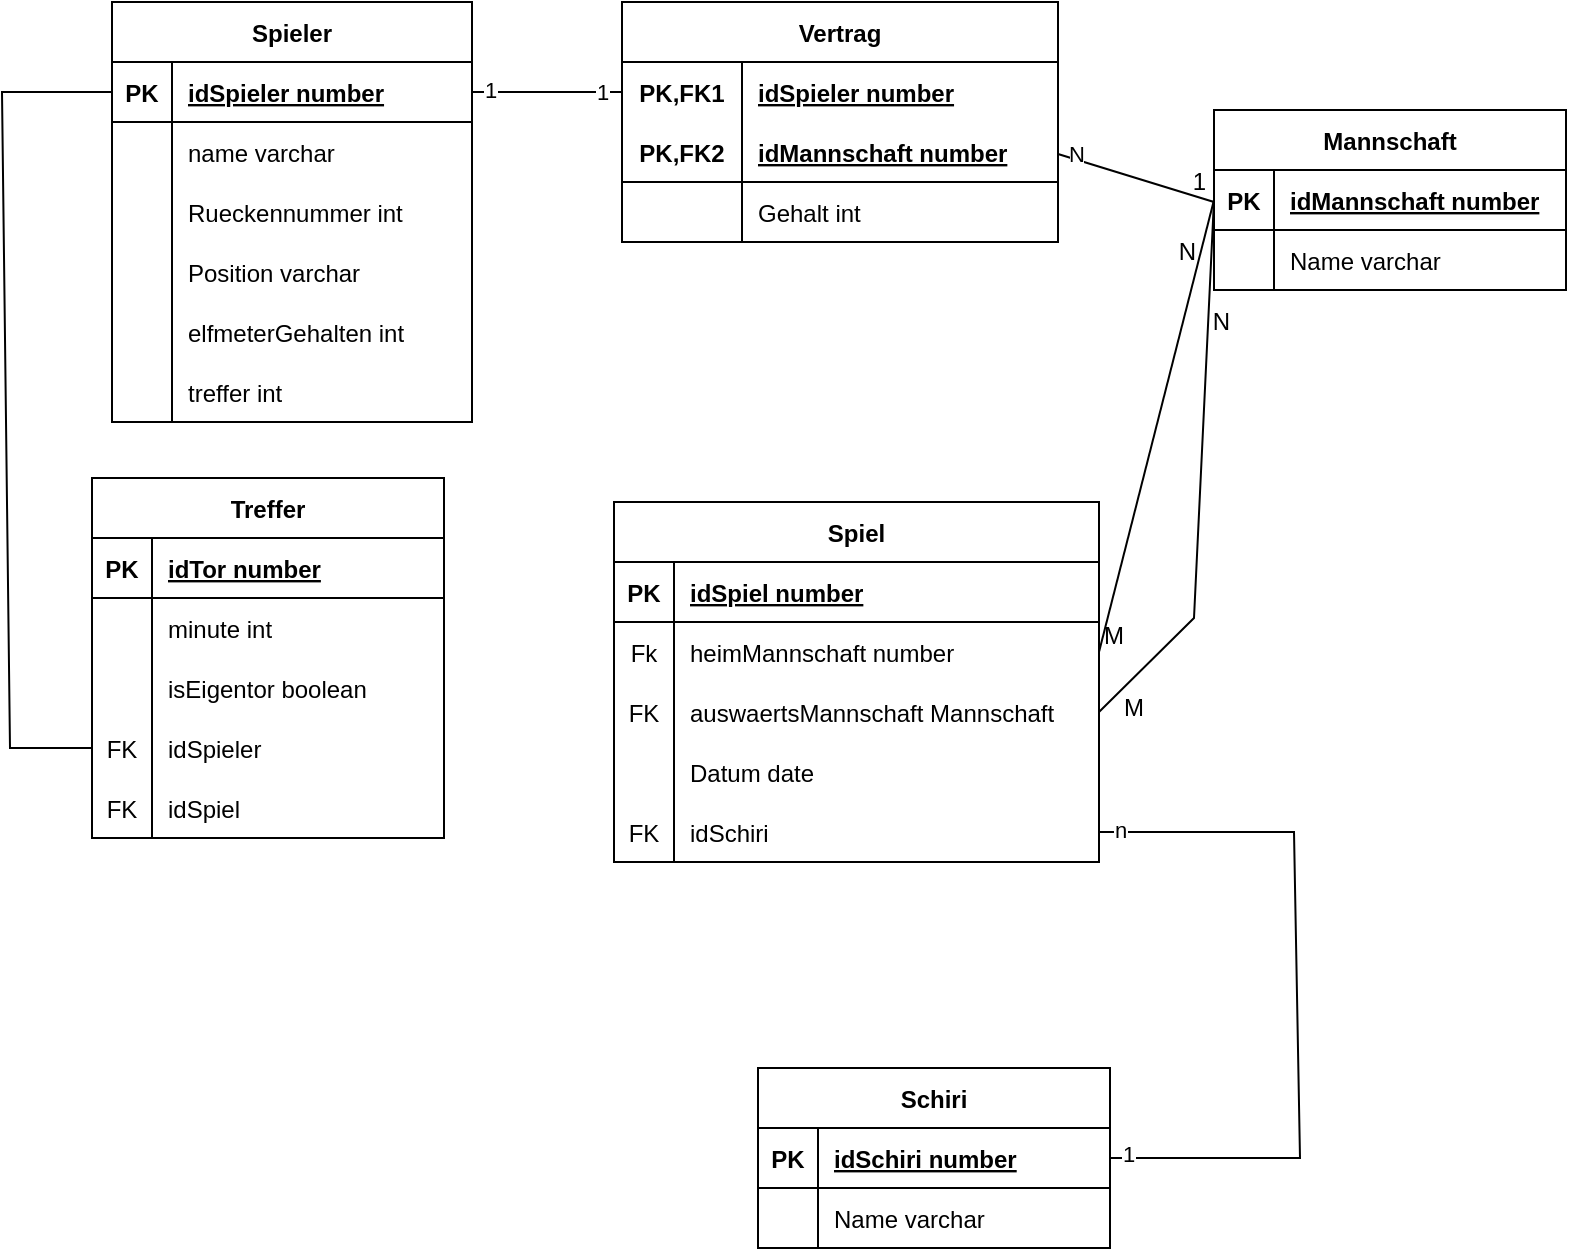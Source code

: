 <mxfile version="20.2.7" type="github"><diagram id="WNJaf0Pe36c9Ho2RV8W4" name="Seite-1"><mxGraphModel dx="1672" dy="780" grid="0" gridSize="10" guides="1" tooltips="1" connect="1" arrows="1" fold="1" page="1" pageScale="1" pageWidth="827" pageHeight="1169" math="0" shadow="0"><root><mxCell id="0"/><mxCell id="1" parent="0"/><mxCell id="cShWyZy-k5d9fnmGeDRB-5" value="Spieler" style="shape=table;startSize=30;container=1;collapsible=1;childLayout=tableLayout;fixedRows=1;rowLines=0;fontStyle=1;align=center;resizeLast=1;" vertex="1" parent="1"><mxGeometry x="86" y="43" width="180" height="210" as="geometry"/></mxCell><mxCell id="cShWyZy-k5d9fnmGeDRB-6" value="" style="shape=tableRow;horizontal=0;startSize=0;swimlaneHead=0;swimlaneBody=0;fillColor=none;collapsible=0;dropTarget=0;points=[[0,0.5],[1,0.5]];portConstraint=eastwest;top=0;left=0;right=0;bottom=1;" vertex="1" parent="cShWyZy-k5d9fnmGeDRB-5"><mxGeometry y="30" width="180" height="30" as="geometry"/></mxCell><mxCell id="cShWyZy-k5d9fnmGeDRB-7" value="PK" style="shape=partialRectangle;connectable=0;fillColor=none;top=0;left=0;bottom=0;right=0;fontStyle=1;overflow=hidden;" vertex="1" parent="cShWyZy-k5d9fnmGeDRB-6"><mxGeometry width="30" height="30" as="geometry"><mxRectangle width="30" height="30" as="alternateBounds"/></mxGeometry></mxCell><mxCell id="cShWyZy-k5d9fnmGeDRB-8" value="idSpieler  number" style="shape=partialRectangle;connectable=0;fillColor=none;top=0;left=0;bottom=0;right=0;align=left;spacingLeft=6;fontStyle=5;overflow=hidden;" vertex="1" parent="cShWyZy-k5d9fnmGeDRB-6"><mxGeometry x="30" width="150" height="30" as="geometry"><mxRectangle width="150" height="30" as="alternateBounds"/></mxGeometry></mxCell><mxCell id="cShWyZy-k5d9fnmGeDRB-222" value="" style="shape=tableRow;horizontal=0;startSize=0;swimlaneHead=0;swimlaneBody=0;fillColor=none;collapsible=0;dropTarget=0;points=[[0,0.5],[1,0.5]];portConstraint=eastwest;top=0;left=0;right=0;bottom=0;" vertex="1" parent="cShWyZy-k5d9fnmGeDRB-5"><mxGeometry y="60" width="180" height="30" as="geometry"/></mxCell><mxCell id="cShWyZy-k5d9fnmGeDRB-223" value="" style="shape=partialRectangle;connectable=0;fillColor=none;top=0;left=0;bottom=0;right=0;editable=1;overflow=hidden;" vertex="1" parent="cShWyZy-k5d9fnmGeDRB-222"><mxGeometry width="30" height="30" as="geometry"><mxRectangle width="30" height="30" as="alternateBounds"/></mxGeometry></mxCell><mxCell id="cShWyZy-k5d9fnmGeDRB-224" value="name varchar" style="shape=partialRectangle;connectable=0;fillColor=none;top=0;left=0;bottom=0;right=0;align=left;spacingLeft=6;overflow=hidden;" vertex="1" parent="cShWyZy-k5d9fnmGeDRB-222"><mxGeometry x="30" width="150" height="30" as="geometry"><mxRectangle width="150" height="30" as="alternateBounds"/></mxGeometry></mxCell><mxCell id="cShWyZy-k5d9fnmGeDRB-15" value="" style="shape=tableRow;horizontal=0;startSize=0;swimlaneHead=0;swimlaneBody=0;fillColor=none;collapsible=0;dropTarget=0;points=[[0,0.5],[1,0.5]];portConstraint=eastwest;top=0;left=0;right=0;bottom=0;" vertex="1" parent="cShWyZy-k5d9fnmGeDRB-5"><mxGeometry y="90" width="180" height="30" as="geometry"/></mxCell><mxCell id="cShWyZy-k5d9fnmGeDRB-16" value="" style="shape=partialRectangle;connectable=0;fillColor=none;top=0;left=0;bottom=0;right=0;editable=1;overflow=hidden;" vertex="1" parent="cShWyZy-k5d9fnmGeDRB-15"><mxGeometry width="30" height="30" as="geometry"><mxRectangle width="30" height="30" as="alternateBounds"/></mxGeometry></mxCell><mxCell id="cShWyZy-k5d9fnmGeDRB-17" value="Rueckennummer int" style="shape=partialRectangle;connectable=0;fillColor=none;top=0;left=0;bottom=0;right=0;align=left;spacingLeft=6;overflow=hidden;" vertex="1" parent="cShWyZy-k5d9fnmGeDRB-15"><mxGeometry x="30" width="150" height="30" as="geometry"><mxRectangle width="150" height="30" as="alternateBounds"/></mxGeometry></mxCell><mxCell id="cShWyZy-k5d9fnmGeDRB-178" value="" style="shape=tableRow;horizontal=0;startSize=0;swimlaneHead=0;swimlaneBody=0;fillColor=none;collapsible=0;dropTarget=0;points=[[0,0.5],[1,0.5]];portConstraint=eastwest;top=0;left=0;right=0;bottom=0;" vertex="1" parent="cShWyZy-k5d9fnmGeDRB-5"><mxGeometry y="120" width="180" height="30" as="geometry"/></mxCell><mxCell id="cShWyZy-k5d9fnmGeDRB-179" value="" style="shape=partialRectangle;connectable=0;fillColor=none;top=0;left=0;bottom=0;right=0;editable=1;overflow=hidden;" vertex="1" parent="cShWyZy-k5d9fnmGeDRB-178"><mxGeometry width="30" height="30" as="geometry"><mxRectangle width="30" height="30" as="alternateBounds"/></mxGeometry></mxCell><mxCell id="cShWyZy-k5d9fnmGeDRB-180" value="Position varchar" style="shape=partialRectangle;connectable=0;fillColor=none;top=0;left=0;bottom=0;right=0;align=left;spacingLeft=6;overflow=hidden;" vertex="1" parent="cShWyZy-k5d9fnmGeDRB-178"><mxGeometry x="30" width="150" height="30" as="geometry"><mxRectangle width="150" height="30" as="alternateBounds"/></mxGeometry></mxCell><mxCell id="cShWyZy-k5d9fnmGeDRB-18" value="" style="shape=tableRow;horizontal=0;startSize=0;swimlaneHead=0;swimlaneBody=0;fillColor=none;collapsible=0;dropTarget=0;points=[[0,0.5],[1,0.5]];portConstraint=eastwest;top=0;left=0;right=0;bottom=0;" vertex="1" parent="cShWyZy-k5d9fnmGeDRB-5"><mxGeometry y="150" width="180" height="30" as="geometry"/></mxCell><mxCell id="cShWyZy-k5d9fnmGeDRB-19" value="" style="shape=partialRectangle;connectable=0;fillColor=none;top=0;left=0;bottom=0;right=0;editable=1;overflow=hidden;" vertex="1" parent="cShWyZy-k5d9fnmGeDRB-18"><mxGeometry width="30" height="30" as="geometry"><mxRectangle width="30" height="30" as="alternateBounds"/></mxGeometry></mxCell><mxCell id="cShWyZy-k5d9fnmGeDRB-20" value="elfmeterGehalten int" style="shape=partialRectangle;connectable=0;fillColor=none;top=0;left=0;bottom=0;right=0;align=left;spacingLeft=6;overflow=hidden;" vertex="1" parent="cShWyZy-k5d9fnmGeDRB-18"><mxGeometry x="30" width="150" height="30" as="geometry"><mxRectangle width="150" height="30" as="alternateBounds"/></mxGeometry></mxCell><mxCell id="cShWyZy-k5d9fnmGeDRB-21" value="" style="shape=tableRow;horizontal=0;startSize=0;swimlaneHead=0;swimlaneBody=0;fillColor=none;collapsible=0;dropTarget=0;points=[[0,0.5],[1,0.5]];portConstraint=eastwest;top=0;left=0;right=0;bottom=0;" vertex="1" parent="cShWyZy-k5d9fnmGeDRB-5"><mxGeometry y="180" width="180" height="30" as="geometry"/></mxCell><mxCell id="cShWyZy-k5d9fnmGeDRB-22" value="" style="shape=partialRectangle;connectable=0;fillColor=none;top=0;left=0;bottom=0;right=0;editable=1;overflow=hidden;" vertex="1" parent="cShWyZy-k5d9fnmGeDRB-21"><mxGeometry width="30" height="30" as="geometry"><mxRectangle width="30" height="30" as="alternateBounds"/></mxGeometry></mxCell><mxCell id="cShWyZy-k5d9fnmGeDRB-23" value="treffer int" style="shape=partialRectangle;connectable=0;fillColor=none;top=0;left=0;bottom=0;right=0;align=left;spacingLeft=6;overflow=hidden;" vertex="1" parent="cShWyZy-k5d9fnmGeDRB-21"><mxGeometry x="30" width="150" height="30" as="geometry"><mxRectangle width="150" height="30" as="alternateBounds"/></mxGeometry></mxCell><mxCell id="cShWyZy-k5d9fnmGeDRB-43" value="Mannschaft" style="shape=table;startSize=30;container=1;collapsible=1;childLayout=tableLayout;fixedRows=1;rowLines=0;fontStyle=1;align=center;resizeLast=1;" vertex="1" parent="1"><mxGeometry x="637" y="97" width="176" height="90" as="geometry"/></mxCell><mxCell id="cShWyZy-k5d9fnmGeDRB-44" value="" style="shape=tableRow;horizontal=0;startSize=0;swimlaneHead=0;swimlaneBody=0;fillColor=none;collapsible=0;dropTarget=0;points=[[0,0.5],[1,0.5]];portConstraint=eastwest;top=0;left=0;right=0;bottom=1;" vertex="1" parent="cShWyZy-k5d9fnmGeDRB-43"><mxGeometry y="30" width="176" height="30" as="geometry"/></mxCell><mxCell id="cShWyZy-k5d9fnmGeDRB-45" value="PK" style="shape=partialRectangle;connectable=0;fillColor=none;top=0;left=0;bottom=0;right=0;fontStyle=1;overflow=hidden;" vertex="1" parent="cShWyZy-k5d9fnmGeDRB-44"><mxGeometry width="30" height="30" as="geometry"><mxRectangle width="30" height="30" as="alternateBounds"/></mxGeometry></mxCell><mxCell id="cShWyZy-k5d9fnmGeDRB-46" value="idMannschaft  number" style="shape=partialRectangle;connectable=0;fillColor=none;top=0;left=0;bottom=0;right=0;align=left;spacingLeft=6;fontStyle=5;overflow=hidden;" vertex="1" parent="cShWyZy-k5d9fnmGeDRB-44"><mxGeometry x="30" width="146" height="30" as="geometry"><mxRectangle width="146" height="30" as="alternateBounds"/></mxGeometry></mxCell><mxCell id="cShWyZy-k5d9fnmGeDRB-47" value="" style="shape=tableRow;horizontal=0;startSize=0;swimlaneHead=0;swimlaneBody=0;fillColor=none;collapsible=0;dropTarget=0;points=[[0,0.5],[1,0.5]];portConstraint=eastwest;top=0;left=0;right=0;bottom=0;" vertex="1" parent="cShWyZy-k5d9fnmGeDRB-43"><mxGeometry y="60" width="176" height="30" as="geometry"/></mxCell><mxCell id="cShWyZy-k5d9fnmGeDRB-48" value="" style="shape=partialRectangle;connectable=0;fillColor=none;top=0;left=0;bottom=0;right=0;editable=1;overflow=hidden;" vertex="1" parent="cShWyZy-k5d9fnmGeDRB-47"><mxGeometry width="30" height="30" as="geometry"><mxRectangle width="30" height="30" as="alternateBounds"/></mxGeometry></mxCell><mxCell id="cShWyZy-k5d9fnmGeDRB-49" value="Name varchar" style="shape=partialRectangle;connectable=0;fillColor=none;top=0;left=0;bottom=0;right=0;align=left;spacingLeft=6;overflow=hidden;" vertex="1" parent="cShWyZy-k5d9fnmGeDRB-47"><mxGeometry x="30" width="146" height="30" as="geometry"><mxRectangle width="146" height="30" as="alternateBounds"/></mxGeometry></mxCell><mxCell id="cShWyZy-k5d9fnmGeDRB-62" value="Schiri" style="shape=table;startSize=30;container=1;collapsible=1;childLayout=tableLayout;fixedRows=1;rowLines=0;fontStyle=1;align=center;resizeLast=1;" vertex="1" parent="1"><mxGeometry x="409" y="576" width="176" height="90" as="geometry"/></mxCell><mxCell id="cShWyZy-k5d9fnmGeDRB-63" value="" style="shape=tableRow;horizontal=0;startSize=0;swimlaneHead=0;swimlaneBody=0;fillColor=none;collapsible=0;dropTarget=0;points=[[0,0.5],[1,0.5]];portConstraint=eastwest;top=0;left=0;right=0;bottom=1;" vertex="1" parent="cShWyZy-k5d9fnmGeDRB-62"><mxGeometry y="30" width="176" height="30" as="geometry"/></mxCell><mxCell id="cShWyZy-k5d9fnmGeDRB-64" value="PK" style="shape=partialRectangle;connectable=0;fillColor=none;top=0;left=0;bottom=0;right=0;fontStyle=1;overflow=hidden;" vertex="1" parent="cShWyZy-k5d9fnmGeDRB-63"><mxGeometry width="30" height="30" as="geometry"><mxRectangle width="30" height="30" as="alternateBounds"/></mxGeometry></mxCell><mxCell id="cShWyZy-k5d9fnmGeDRB-65" value="idSchiri  number" style="shape=partialRectangle;connectable=0;fillColor=none;top=0;left=0;bottom=0;right=0;align=left;spacingLeft=6;fontStyle=5;overflow=hidden;" vertex="1" parent="cShWyZy-k5d9fnmGeDRB-63"><mxGeometry x="30" width="146" height="30" as="geometry"><mxRectangle width="146" height="30" as="alternateBounds"/></mxGeometry></mxCell><mxCell id="cShWyZy-k5d9fnmGeDRB-66" value="" style="shape=tableRow;horizontal=0;startSize=0;swimlaneHead=0;swimlaneBody=0;fillColor=none;collapsible=0;dropTarget=0;points=[[0,0.5],[1,0.5]];portConstraint=eastwest;top=0;left=0;right=0;bottom=0;" vertex="1" parent="cShWyZy-k5d9fnmGeDRB-62"><mxGeometry y="60" width="176" height="30" as="geometry"/></mxCell><mxCell id="cShWyZy-k5d9fnmGeDRB-67" value="" style="shape=partialRectangle;connectable=0;fillColor=none;top=0;left=0;bottom=0;right=0;editable=1;overflow=hidden;" vertex="1" parent="cShWyZy-k5d9fnmGeDRB-66"><mxGeometry width="30" height="30" as="geometry"><mxRectangle width="30" height="30" as="alternateBounds"/></mxGeometry></mxCell><mxCell id="cShWyZy-k5d9fnmGeDRB-68" value="Name varchar" style="shape=partialRectangle;connectable=0;fillColor=none;top=0;left=0;bottom=0;right=0;align=left;spacingLeft=6;overflow=hidden;" vertex="1" parent="cShWyZy-k5d9fnmGeDRB-66"><mxGeometry x="30" width="146" height="30" as="geometry"><mxRectangle width="146" height="30" as="alternateBounds"/></mxGeometry></mxCell><mxCell id="cShWyZy-k5d9fnmGeDRB-81" value="Spiel" style="shape=table;startSize=30;container=1;collapsible=1;childLayout=tableLayout;fixedRows=1;rowLines=0;fontStyle=1;align=center;resizeLast=1;" vertex="1" parent="1"><mxGeometry x="337" y="293" width="242.5" height="180" as="geometry"/></mxCell><mxCell id="cShWyZy-k5d9fnmGeDRB-82" value="" style="shape=tableRow;horizontal=0;startSize=0;swimlaneHead=0;swimlaneBody=0;fillColor=none;collapsible=0;dropTarget=0;points=[[0,0.5],[1,0.5]];portConstraint=eastwest;top=0;left=0;right=0;bottom=1;" vertex="1" parent="cShWyZy-k5d9fnmGeDRB-81"><mxGeometry y="30" width="242.5" height="30" as="geometry"/></mxCell><mxCell id="cShWyZy-k5d9fnmGeDRB-83" value="PK" style="shape=partialRectangle;connectable=0;fillColor=none;top=0;left=0;bottom=0;right=0;fontStyle=1;overflow=hidden;" vertex="1" parent="cShWyZy-k5d9fnmGeDRB-82"><mxGeometry width="30" height="30" as="geometry"><mxRectangle width="30" height="30" as="alternateBounds"/></mxGeometry></mxCell><mxCell id="cShWyZy-k5d9fnmGeDRB-84" value="idSpiel  number" style="shape=partialRectangle;connectable=0;fillColor=none;top=0;left=0;bottom=0;right=0;align=left;spacingLeft=6;fontStyle=5;overflow=hidden;" vertex="1" parent="cShWyZy-k5d9fnmGeDRB-82"><mxGeometry x="30" width="212.5" height="30" as="geometry"><mxRectangle width="212.5" height="30" as="alternateBounds"/></mxGeometry></mxCell><mxCell id="cShWyZy-k5d9fnmGeDRB-85" value="" style="shape=tableRow;horizontal=0;startSize=0;swimlaneHead=0;swimlaneBody=0;fillColor=none;collapsible=0;dropTarget=0;points=[[0,0.5],[1,0.5]];portConstraint=eastwest;top=0;left=0;right=0;bottom=0;" vertex="1" parent="cShWyZy-k5d9fnmGeDRB-81"><mxGeometry y="60" width="242.5" height="30" as="geometry"/></mxCell><mxCell id="cShWyZy-k5d9fnmGeDRB-86" value="Fk" style="shape=partialRectangle;connectable=0;fillColor=none;top=0;left=0;bottom=0;right=0;editable=1;overflow=hidden;" vertex="1" parent="cShWyZy-k5d9fnmGeDRB-85"><mxGeometry width="30" height="30" as="geometry"><mxRectangle width="30" height="30" as="alternateBounds"/></mxGeometry></mxCell><mxCell id="cShWyZy-k5d9fnmGeDRB-87" value="heimMannschaft number" style="shape=partialRectangle;connectable=0;fillColor=none;top=0;left=0;bottom=0;right=0;align=left;spacingLeft=6;overflow=hidden;" vertex="1" parent="cShWyZy-k5d9fnmGeDRB-85"><mxGeometry x="30" width="212.5" height="30" as="geometry"><mxRectangle width="212.5" height="30" as="alternateBounds"/></mxGeometry></mxCell><mxCell id="cShWyZy-k5d9fnmGeDRB-88" value="" style="shape=tableRow;horizontal=0;startSize=0;swimlaneHead=0;swimlaneBody=0;fillColor=none;collapsible=0;dropTarget=0;points=[[0,0.5],[1,0.5]];portConstraint=eastwest;top=0;left=0;right=0;bottom=0;" vertex="1" parent="cShWyZy-k5d9fnmGeDRB-81"><mxGeometry y="90" width="242.5" height="30" as="geometry"/></mxCell><mxCell id="cShWyZy-k5d9fnmGeDRB-89" value="FK" style="shape=partialRectangle;connectable=0;fillColor=none;top=0;left=0;bottom=0;right=0;editable=1;overflow=hidden;" vertex="1" parent="cShWyZy-k5d9fnmGeDRB-88"><mxGeometry width="30" height="30" as="geometry"><mxRectangle width="30" height="30" as="alternateBounds"/></mxGeometry></mxCell><mxCell id="cShWyZy-k5d9fnmGeDRB-90" value="auswaertsMannschaft Mannschaft" style="shape=partialRectangle;connectable=0;fillColor=none;top=0;left=0;bottom=0;right=0;align=left;spacingLeft=6;overflow=hidden;" vertex="1" parent="cShWyZy-k5d9fnmGeDRB-88"><mxGeometry x="30" width="212.5" height="30" as="geometry"><mxRectangle width="212.5" height="30" as="alternateBounds"/></mxGeometry></mxCell><mxCell id="cShWyZy-k5d9fnmGeDRB-91" value="" style="shape=tableRow;horizontal=0;startSize=0;swimlaneHead=0;swimlaneBody=0;fillColor=none;collapsible=0;dropTarget=0;points=[[0,0.5],[1,0.5]];portConstraint=eastwest;top=0;left=0;right=0;bottom=0;" vertex="1" parent="cShWyZy-k5d9fnmGeDRB-81"><mxGeometry y="120" width="242.5" height="30" as="geometry"/></mxCell><mxCell id="cShWyZy-k5d9fnmGeDRB-92" value="" style="shape=partialRectangle;connectable=0;fillColor=none;top=0;left=0;bottom=0;right=0;editable=1;overflow=hidden;" vertex="1" parent="cShWyZy-k5d9fnmGeDRB-91"><mxGeometry width="30" height="30" as="geometry"><mxRectangle width="30" height="30" as="alternateBounds"/></mxGeometry></mxCell><mxCell id="cShWyZy-k5d9fnmGeDRB-93" value="Datum date" style="shape=partialRectangle;connectable=0;fillColor=none;top=0;left=0;bottom=0;right=0;align=left;spacingLeft=6;overflow=hidden;" vertex="1" parent="cShWyZy-k5d9fnmGeDRB-91"><mxGeometry x="30" width="212.5" height="30" as="geometry"><mxRectangle width="212.5" height="30" as="alternateBounds"/></mxGeometry></mxCell><mxCell id="cShWyZy-k5d9fnmGeDRB-184" value="" style="shape=tableRow;horizontal=0;startSize=0;swimlaneHead=0;swimlaneBody=0;fillColor=none;collapsible=0;dropTarget=0;points=[[0,0.5],[1,0.5]];portConstraint=eastwest;top=0;left=0;right=0;bottom=0;" vertex="1" parent="cShWyZy-k5d9fnmGeDRB-81"><mxGeometry y="150" width="242.5" height="30" as="geometry"/></mxCell><mxCell id="cShWyZy-k5d9fnmGeDRB-185" value="FK" style="shape=partialRectangle;connectable=0;fillColor=none;top=0;left=0;bottom=0;right=0;editable=1;overflow=hidden;" vertex="1" parent="cShWyZy-k5d9fnmGeDRB-184"><mxGeometry width="30" height="30" as="geometry"><mxRectangle width="30" height="30" as="alternateBounds"/></mxGeometry></mxCell><mxCell id="cShWyZy-k5d9fnmGeDRB-186" value="idSchiri" style="shape=partialRectangle;connectable=0;fillColor=none;top=0;left=0;bottom=0;right=0;align=left;spacingLeft=6;overflow=hidden;" vertex="1" parent="cShWyZy-k5d9fnmGeDRB-184"><mxGeometry x="30" width="212.5" height="30" as="geometry"><mxRectangle width="212.5" height="30" as="alternateBounds"/></mxGeometry></mxCell><mxCell id="cShWyZy-k5d9fnmGeDRB-94" value="Treffer" style="shape=table;startSize=30;container=1;collapsible=1;childLayout=tableLayout;fixedRows=1;rowLines=0;fontStyle=1;align=center;resizeLast=1;" vertex="1" parent="1"><mxGeometry x="76" y="281" width="176" height="180" as="geometry"/></mxCell><mxCell id="cShWyZy-k5d9fnmGeDRB-95" value="" style="shape=tableRow;horizontal=0;startSize=0;swimlaneHead=0;swimlaneBody=0;fillColor=none;collapsible=0;dropTarget=0;points=[[0,0.5],[1,0.5]];portConstraint=eastwest;top=0;left=0;right=0;bottom=1;" vertex="1" parent="cShWyZy-k5d9fnmGeDRB-94"><mxGeometry y="30" width="176" height="30" as="geometry"/></mxCell><mxCell id="cShWyZy-k5d9fnmGeDRB-96" value="PK" style="shape=partialRectangle;connectable=0;fillColor=none;top=0;left=0;bottom=0;right=0;fontStyle=1;overflow=hidden;" vertex="1" parent="cShWyZy-k5d9fnmGeDRB-95"><mxGeometry width="30" height="30" as="geometry"><mxRectangle width="30" height="30" as="alternateBounds"/></mxGeometry></mxCell><mxCell id="cShWyZy-k5d9fnmGeDRB-97" value="idTor  number" style="shape=partialRectangle;connectable=0;fillColor=none;top=0;left=0;bottom=0;right=0;align=left;spacingLeft=6;fontStyle=5;overflow=hidden;" vertex="1" parent="cShWyZy-k5d9fnmGeDRB-95"><mxGeometry x="30" width="146" height="30" as="geometry"><mxRectangle width="146" height="30" as="alternateBounds"/></mxGeometry></mxCell><mxCell id="cShWyZy-k5d9fnmGeDRB-98" value="" style="shape=tableRow;horizontal=0;startSize=0;swimlaneHead=0;swimlaneBody=0;fillColor=none;collapsible=0;dropTarget=0;points=[[0,0.5],[1,0.5]];portConstraint=eastwest;top=0;left=0;right=0;bottom=0;" vertex="1" parent="cShWyZy-k5d9fnmGeDRB-94"><mxGeometry y="60" width="176" height="30" as="geometry"/></mxCell><mxCell id="cShWyZy-k5d9fnmGeDRB-99" value="" style="shape=partialRectangle;connectable=0;fillColor=none;top=0;left=0;bottom=0;right=0;editable=1;overflow=hidden;" vertex="1" parent="cShWyZy-k5d9fnmGeDRB-98"><mxGeometry width="30" height="30" as="geometry"><mxRectangle width="30" height="30" as="alternateBounds"/></mxGeometry></mxCell><mxCell id="cShWyZy-k5d9fnmGeDRB-100" value="minute int" style="shape=partialRectangle;connectable=0;fillColor=none;top=0;left=0;bottom=0;right=0;align=left;spacingLeft=6;overflow=hidden;" vertex="1" parent="cShWyZy-k5d9fnmGeDRB-98"><mxGeometry x="30" width="146" height="30" as="geometry"><mxRectangle width="146" height="30" as="alternateBounds"/></mxGeometry></mxCell><mxCell id="cShWyZy-k5d9fnmGeDRB-115" value="" style="shape=tableRow;horizontal=0;startSize=0;swimlaneHead=0;swimlaneBody=0;fillColor=none;collapsible=0;dropTarget=0;points=[[0,0.5],[1,0.5]];portConstraint=eastwest;top=0;left=0;right=0;bottom=0;" vertex="1" parent="cShWyZy-k5d9fnmGeDRB-94"><mxGeometry y="90" width="176" height="30" as="geometry"/></mxCell><mxCell id="cShWyZy-k5d9fnmGeDRB-116" value="" style="shape=partialRectangle;connectable=0;fillColor=none;top=0;left=0;bottom=0;right=0;editable=1;overflow=hidden;" vertex="1" parent="cShWyZy-k5d9fnmGeDRB-115"><mxGeometry width="30" height="30" as="geometry"><mxRectangle width="30" height="30" as="alternateBounds"/></mxGeometry></mxCell><mxCell id="cShWyZy-k5d9fnmGeDRB-117" value="isEigentor boolean" style="shape=partialRectangle;connectable=0;fillColor=none;top=0;left=0;bottom=0;right=0;align=left;spacingLeft=6;overflow=hidden;" vertex="1" parent="cShWyZy-k5d9fnmGeDRB-115"><mxGeometry x="30" width="146" height="30" as="geometry"><mxRectangle width="146" height="30" as="alternateBounds"/></mxGeometry></mxCell><mxCell id="cShWyZy-k5d9fnmGeDRB-187" value="" style="shape=tableRow;horizontal=0;startSize=0;swimlaneHead=0;swimlaneBody=0;fillColor=none;collapsible=0;dropTarget=0;points=[[0,0.5],[1,0.5]];portConstraint=eastwest;top=0;left=0;right=0;bottom=0;" vertex="1" parent="cShWyZy-k5d9fnmGeDRB-94"><mxGeometry y="120" width="176" height="30" as="geometry"/></mxCell><mxCell id="cShWyZy-k5d9fnmGeDRB-188" value="FK" style="shape=partialRectangle;connectable=0;fillColor=none;top=0;left=0;bottom=0;right=0;editable=1;overflow=hidden;" vertex="1" parent="cShWyZy-k5d9fnmGeDRB-187"><mxGeometry width="30" height="30" as="geometry"><mxRectangle width="30" height="30" as="alternateBounds"/></mxGeometry></mxCell><mxCell id="cShWyZy-k5d9fnmGeDRB-189" value="idSpieler" style="shape=partialRectangle;connectable=0;fillColor=none;top=0;left=0;bottom=0;right=0;align=left;spacingLeft=6;overflow=hidden;" vertex="1" parent="cShWyZy-k5d9fnmGeDRB-187"><mxGeometry x="30" width="146" height="30" as="geometry"><mxRectangle width="146" height="30" as="alternateBounds"/></mxGeometry></mxCell><mxCell id="cShWyZy-k5d9fnmGeDRB-190" value="" style="shape=tableRow;horizontal=0;startSize=0;swimlaneHead=0;swimlaneBody=0;fillColor=none;collapsible=0;dropTarget=0;points=[[0,0.5],[1,0.5]];portConstraint=eastwest;top=0;left=0;right=0;bottom=0;" vertex="1" parent="cShWyZy-k5d9fnmGeDRB-94"><mxGeometry y="150" width="176" height="30" as="geometry"/></mxCell><mxCell id="cShWyZy-k5d9fnmGeDRB-191" value="FK" style="shape=partialRectangle;connectable=0;fillColor=none;top=0;left=0;bottom=0;right=0;editable=1;overflow=hidden;" vertex="1" parent="cShWyZy-k5d9fnmGeDRB-190"><mxGeometry width="30" height="30" as="geometry"><mxRectangle width="30" height="30" as="alternateBounds"/></mxGeometry></mxCell><mxCell id="cShWyZy-k5d9fnmGeDRB-192" value="idSpiel" style="shape=partialRectangle;connectable=0;fillColor=none;top=0;left=0;bottom=0;right=0;align=left;spacingLeft=6;overflow=hidden;" vertex="1" parent="cShWyZy-k5d9fnmGeDRB-190"><mxGeometry x="30" width="146" height="30" as="geometry"><mxRectangle width="146" height="30" as="alternateBounds"/></mxGeometry></mxCell><mxCell id="cShWyZy-k5d9fnmGeDRB-164" value="Vertrag" style="shape=table;startSize=30;container=1;collapsible=1;childLayout=tableLayout;fixedRows=1;rowLines=0;fontStyle=1;align=center;resizeLast=1;" vertex="1" parent="1"><mxGeometry x="341" y="43" width="218" height="120" as="geometry"/></mxCell><mxCell id="cShWyZy-k5d9fnmGeDRB-165" value="" style="shape=tableRow;horizontal=0;startSize=0;swimlaneHead=0;swimlaneBody=0;fillColor=none;collapsible=0;dropTarget=0;points=[[0,0.5],[1,0.5]];portConstraint=eastwest;top=0;left=0;right=0;bottom=0;" vertex="1" parent="cShWyZy-k5d9fnmGeDRB-164"><mxGeometry y="30" width="218" height="30" as="geometry"/></mxCell><mxCell id="cShWyZy-k5d9fnmGeDRB-166" value="PK,FK1" style="shape=partialRectangle;connectable=0;fillColor=none;top=0;left=0;bottom=0;right=0;fontStyle=1;overflow=hidden;" vertex="1" parent="cShWyZy-k5d9fnmGeDRB-165"><mxGeometry width="60" height="30" as="geometry"><mxRectangle width="60" height="30" as="alternateBounds"/></mxGeometry></mxCell><mxCell id="cShWyZy-k5d9fnmGeDRB-167" value="idSpieler number" style="shape=partialRectangle;connectable=0;fillColor=none;top=0;left=0;bottom=0;right=0;align=left;spacingLeft=6;fontStyle=5;overflow=hidden;" vertex="1" parent="cShWyZy-k5d9fnmGeDRB-165"><mxGeometry x="60" width="158" height="30" as="geometry"><mxRectangle width="158" height="30" as="alternateBounds"/></mxGeometry></mxCell><mxCell id="cShWyZy-k5d9fnmGeDRB-168" value="" style="shape=tableRow;horizontal=0;startSize=0;swimlaneHead=0;swimlaneBody=0;fillColor=none;collapsible=0;dropTarget=0;points=[[0,0.5],[1,0.5]];portConstraint=eastwest;top=0;left=0;right=0;bottom=1;" vertex="1" parent="cShWyZy-k5d9fnmGeDRB-164"><mxGeometry y="60" width="218" height="30" as="geometry"/></mxCell><mxCell id="cShWyZy-k5d9fnmGeDRB-169" value="PK,FK2" style="shape=partialRectangle;connectable=0;fillColor=none;top=0;left=0;bottom=0;right=0;fontStyle=1;overflow=hidden;" vertex="1" parent="cShWyZy-k5d9fnmGeDRB-168"><mxGeometry width="60" height="30" as="geometry"><mxRectangle width="60" height="30" as="alternateBounds"/></mxGeometry></mxCell><mxCell id="cShWyZy-k5d9fnmGeDRB-170" value="idMannschaft number" style="shape=partialRectangle;connectable=0;fillColor=none;top=0;left=0;bottom=0;right=0;align=left;spacingLeft=6;fontStyle=5;overflow=hidden;" vertex="1" parent="cShWyZy-k5d9fnmGeDRB-168"><mxGeometry x="60" width="158" height="30" as="geometry"><mxRectangle width="158" height="30" as="alternateBounds"/></mxGeometry></mxCell><mxCell id="cShWyZy-k5d9fnmGeDRB-171" value="" style="shape=tableRow;horizontal=0;startSize=0;swimlaneHead=0;swimlaneBody=0;fillColor=none;collapsible=0;dropTarget=0;points=[[0,0.5],[1,0.5]];portConstraint=eastwest;top=0;left=0;right=0;bottom=0;" vertex="1" parent="cShWyZy-k5d9fnmGeDRB-164"><mxGeometry y="90" width="218" height="30" as="geometry"/></mxCell><mxCell id="cShWyZy-k5d9fnmGeDRB-172" value="" style="shape=partialRectangle;connectable=0;fillColor=none;top=0;left=0;bottom=0;right=0;editable=1;overflow=hidden;" vertex="1" parent="cShWyZy-k5d9fnmGeDRB-171"><mxGeometry width="60" height="30" as="geometry"><mxRectangle width="60" height="30" as="alternateBounds"/></mxGeometry></mxCell><mxCell id="cShWyZy-k5d9fnmGeDRB-173" value="Gehalt int" style="shape=partialRectangle;connectable=0;fillColor=none;top=0;left=0;bottom=0;right=0;align=left;spacingLeft=6;overflow=hidden;" vertex="1" parent="cShWyZy-k5d9fnmGeDRB-171"><mxGeometry x="60" width="158" height="30" as="geometry"><mxRectangle width="158" height="30" as="alternateBounds"/></mxGeometry></mxCell><mxCell id="cShWyZy-k5d9fnmGeDRB-206" value="" style="endArrow=none;html=1;rounded=0;exitX=1;exitY=0.5;exitDx=0;exitDy=0;entryX=0;entryY=0.5;entryDx=0;entryDy=0;" edge="1" parent="1" source="cShWyZy-k5d9fnmGeDRB-85" target="cShWyZy-k5d9fnmGeDRB-44"><mxGeometry relative="1" as="geometry"><mxPoint x="459" y="260" as="sourcePoint"/><mxPoint x="619" y="260" as="targetPoint"/></mxGeometry></mxCell><mxCell id="cShWyZy-k5d9fnmGeDRB-207" value="M" style="resizable=0;html=1;align=left;verticalAlign=bottom;" connectable="0" vertex="1" parent="cShWyZy-k5d9fnmGeDRB-206"><mxGeometry x="-1" relative="1" as="geometry"/></mxCell><mxCell id="cShWyZy-k5d9fnmGeDRB-208" value="N" style="resizable=0;html=1;align=right;verticalAlign=bottom;" connectable="0" vertex="1" parent="cShWyZy-k5d9fnmGeDRB-206"><mxGeometry x="1" relative="1" as="geometry"><mxPoint x="-8" y="34" as="offset"/></mxGeometry></mxCell><mxCell id="cShWyZy-k5d9fnmGeDRB-209" value="" style="endArrow=none;html=1;rounded=0;exitX=1;exitY=0.5;exitDx=0;exitDy=0;entryX=0;entryY=0.5;entryDx=0;entryDy=0;" edge="1" parent="1" source="cShWyZy-k5d9fnmGeDRB-88" target="cShWyZy-k5d9fnmGeDRB-44"><mxGeometry relative="1" as="geometry"><mxPoint x="589.5" y="378" as="sourcePoint"/><mxPoint x="623" y="97" as="targetPoint"/><Array as="points"><mxPoint x="627" y="351"/></Array></mxGeometry></mxCell><mxCell id="cShWyZy-k5d9fnmGeDRB-210" value="M" style="resizable=0;html=1;align=left;verticalAlign=bottom;" connectable="0" vertex="1" parent="cShWyZy-k5d9fnmGeDRB-209"><mxGeometry x="-1" relative="1" as="geometry"><mxPoint x="10" y="6" as="offset"/></mxGeometry></mxCell><mxCell id="cShWyZy-k5d9fnmGeDRB-211" value="N" style="resizable=0;html=1;align=right;verticalAlign=bottom;" connectable="0" vertex="1" parent="cShWyZy-k5d9fnmGeDRB-209"><mxGeometry x="1" relative="1" as="geometry"><mxPoint x="9" y="69" as="offset"/></mxGeometry></mxCell><mxCell id="cShWyZy-k5d9fnmGeDRB-212" value="" style="endArrow=none;html=1;rounded=0;entryX=0;entryY=0.5;entryDx=0;entryDy=0;exitX=1;exitY=0.5;exitDx=0;exitDy=0;" edge="1" parent="1"><mxGeometry relative="1" as="geometry"><mxPoint x="559" y="119" as="sourcePoint"/><mxPoint x="637" y="143" as="targetPoint"/></mxGeometry></mxCell><mxCell id="cShWyZy-k5d9fnmGeDRB-213" value="1" style="resizable=0;html=1;align=right;verticalAlign=bottom;" connectable="0" vertex="1" parent="cShWyZy-k5d9fnmGeDRB-212"><mxGeometry x="1" relative="1" as="geometry"><mxPoint x="-3" y="-1" as="offset"/></mxGeometry></mxCell><mxCell id="cShWyZy-k5d9fnmGeDRB-214" value="N" style="edgeLabel;html=1;align=center;verticalAlign=middle;resizable=0;points=[];" vertex="1" connectable="0" parent="cShWyZy-k5d9fnmGeDRB-212"><mxGeometry x="-0.716" relative="1" as="geometry"><mxPoint x="-2" y="-4" as="offset"/></mxGeometry></mxCell><mxCell id="cShWyZy-k5d9fnmGeDRB-215" value="" style="endArrow=none;html=1;rounded=0;exitX=1;exitY=0.5;exitDx=0;exitDy=0;entryX=0;entryY=0.5;entryDx=0;entryDy=0;" edge="1" parent="1" source="cShWyZy-k5d9fnmGeDRB-6" target="cShWyZy-k5d9fnmGeDRB-165"><mxGeometry relative="1" as="geometry"><mxPoint x="426" y="209" as="sourcePoint"/><mxPoint x="586" y="209" as="targetPoint"/></mxGeometry></mxCell><mxCell id="cShWyZy-k5d9fnmGeDRB-216" value="1" style="edgeLabel;html=1;align=center;verticalAlign=middle;resizable=0;points=[];" vertex="1" connectable="0" parent="cShWyZy-k5d9fnmGeDRB-215"><mxGeometry x="0.732" relative="1" as="geometry"><mxPoint as="offset"/></mxGeometry></mxCell><mxCell id="cShWyZy-k5d9fnmGeDRB-217" value="1" style="edgeLabel;html=1;align=center;verticalAlign=middle;resizable=0;points=[];" vertex="1" connectable="0" parent="cShWyZy-k5d9fnmGeDRB-215"><mxGeometry x="-0.773" y="1" relative="1" as="geometry"><mxPoint as="offset"/></mxGeometry></mxCell><mxCell id="cShWyZy-k5d9fnmGeDRB-218" value="" style="endArrow=none;html=1;rounded=0;entryX=1;entryY=0.5;entryDx=0;entryDy=0;exitX=1;exitY=0.5;exitDx=0;exitDy=0;" edge="1" parent="1" source="cShWyZy-k5d9fnmGeDRB-63" target="cShWyZy-k5d9fnmGeDRB-184"><mxGeometry relative="1" as="geometry"><mxPoint x="444" y="461" as="sourcePoint"/><mxPoint x="604" y="461" as="targetPoint"/><Array as="points"><mxPoint x="680" y="621"/><mxPoint x="677" y="458"/></Array></mxGeometry></mxCell><mxCell id="cShWyZy-k5d9fnmGeDRB-219" value="n" style="edgeLabel;html=1;align=center;verticalAlign=middle;resizable=0;points=[];" vertex="1" connectable="0" parent="cShWyZy-k5d9fnmGeDRB-218"><mxGeometry x="0.94" y="-1" relative="1" as="geometry"><mxPoint as="offset"/></mxGeometry></mxCell><mxCell id="cShWyZy-k5d9fnmGeDRB-220" value="1" style="edgeLabel;html=1;align=center;verticalAlign=middle;resizable=0;points=[];" vertex="1" connectable="0" parent="cShWyZy-k5d9fnmGeDRB-218"><mxGeometry x="-0.952" y="2" relative="1" as="geometry"><mxPoint as="offset"/></mxGeometry></mxCell><mxCell id="cShWyZy-k5d9fnmGeDRB-221" value="" style="endArrow=none;html=1;rounded=0;entryX=0;entryY=0.5;entryDx=0;entryDy=0;exitX=0;exitY=0.5;exitDx=0;exitDy=0;" edge="1" parent="1" source="cShWyZy-k5d9fnmGeDRB-6" target="cShWyZy-k5d9fnmGeDRB-187"><mxGeometry relative="1" as="geometry"><mxPoint x="33" y="308" as="sourcePoint"/><mxPoint x="193" y="308" as="targetPoint"/><Array as="points"><mxPoint x="31" y="88"/><mxPoint x="35" y="416"/></Array></mxGeometry></mxCell></root></mxGraphModel></diagram></mxfile>